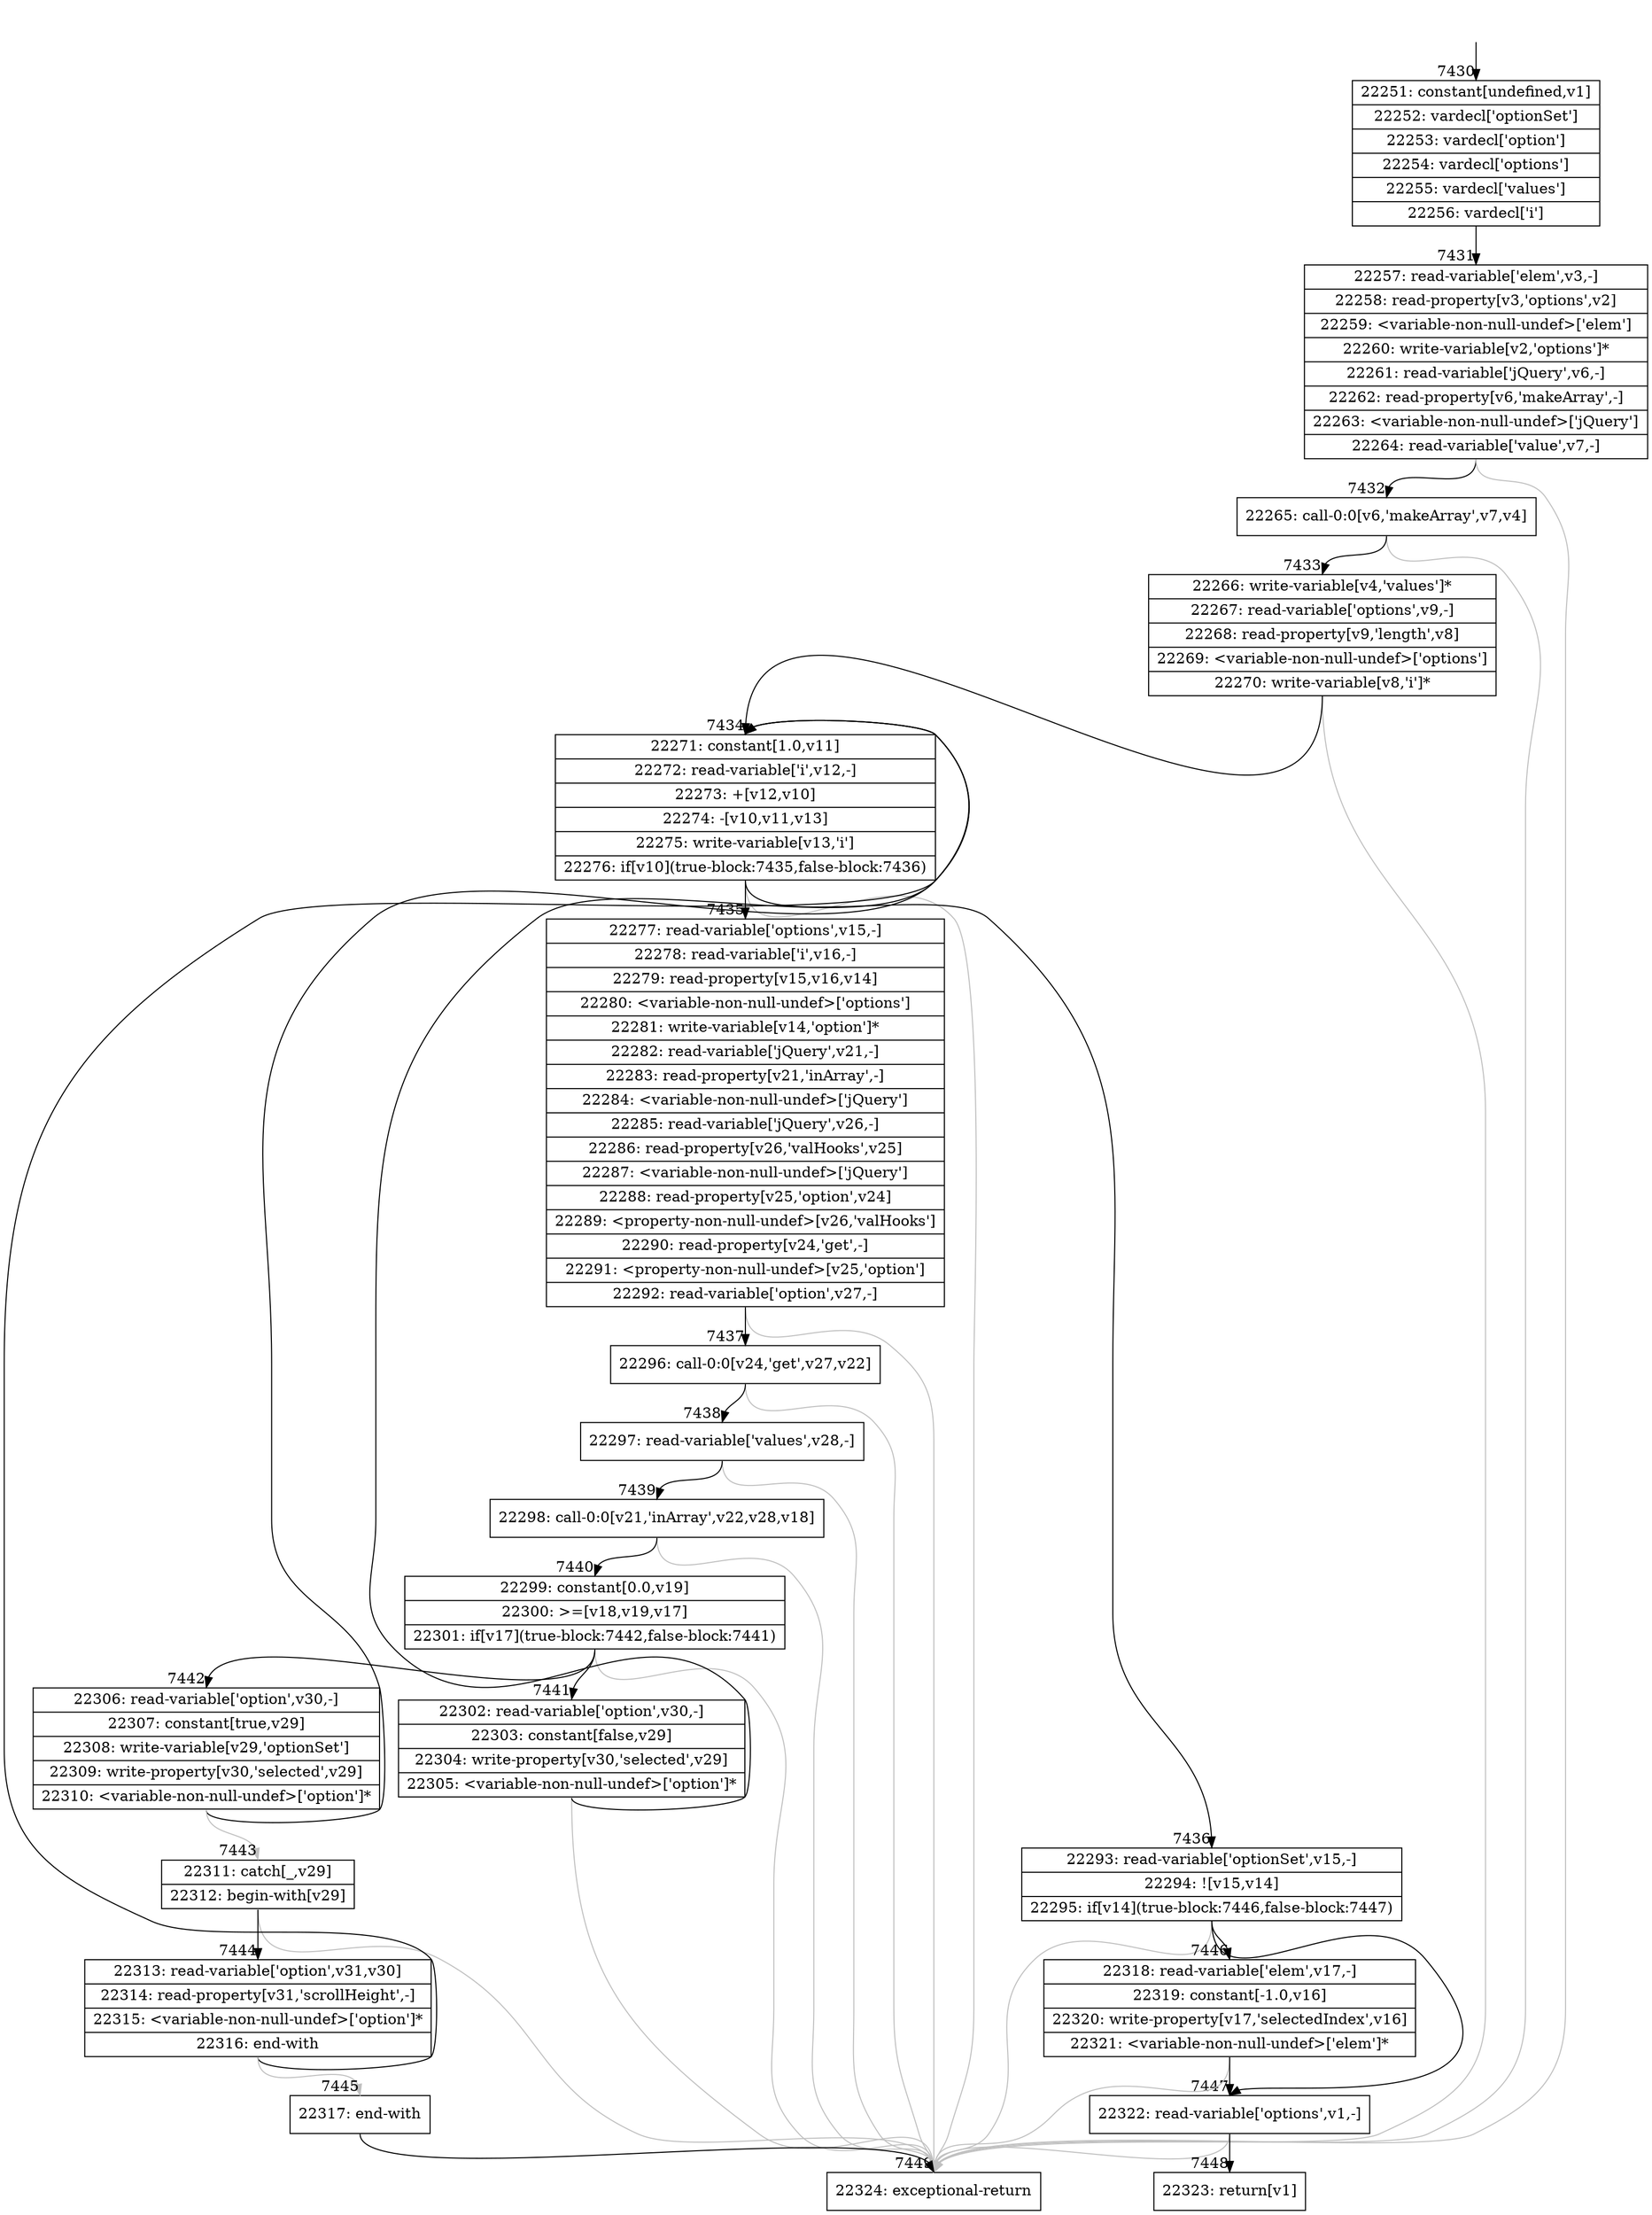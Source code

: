digraph {
rankdir="TD"
BB_entry455[shape=none,label=""];
BB_entry455 -> BB7430 [tailport=s, headport=n, headlabel="    7430"]
BB7430 [shape=record label="{22251: constant[undefined,v1]|22252: vardecl['optionSet']|22253: vardecl['option']|22254: vardecl['options']|22255: vardecl['values']|22256: vardecl['i']}" ] 
BB7430 -> BB7431 [tailport=s, headport=n, headlabel="      7431"]
BB7431 [shape=record label="{22257: read-variable['elem',v3,-]|22258: read-property[v3,'options',v2]|22259: \<variable-non-null-undef\>['elem']|22260: write-variable[v2,'options']*|22261: read-variable['jQuery',v6,-]|22262: read-property[v6,'makeArray',-]|22263: \<variable-non-null-undef\>['jQuery']|22264: read-variable['value',v7,-]}" ] 
BB7431 -> BB7432 [tailport=s, headport=n, headlabel="      7432"]
BB7431 -> BB7449 [tailport=s, headport=n, color=gray, headlabel="      7449"]
BB7432 [shape=record label="{22265: call-0:0[v6,'makeArray',v7,v4]}" ] 
BB7432 -> BB7433 [tailport=s, headport=n, headlabel="      7433"]
BB7432 -> BB7449 [tailport=s, headport=n, color=gray]
BB7433 [shape=record label="{22266: write-variable[v4,'values']*|22267: read-variable['options',v9,-]|22268: read-property[v9,'length',v8]|22269: \<variable-non-null-undef\>['options']|22270: write-variable[v8,'i']*}" ] 
BB7433 -> BB7434 [tailport=s, headport=n, headlabel="      7434"]
BB7433 -> BB7449 [tailport=s, headport=n, color=gray]
BB7434 [shape=record label="{22271: constant[1.0,v11]|22272: read-variable['i',v12,-]|22273: +[v12,v10]|22274: -[v10,v11,v13]|22275: write-variable[v13,'i']|22276: if[v10](true-block:7435,false-block:7436)}" ] 
BB7434 -> BB7435 [tailport=s, headport=n, headlabel="      7435"]
BB7434 -> BB7436 [tailport=s, headport=n, headlabel="      7436"]
BB7434 -> BB7449 [tailport=s, headport=n, color=gray]
BB7435 [shape=record label="{22277: read-variable['options',v15,-]|22278: read-variable['i',v16,-]|22279: read-property[v15,v16,v14]|22280: \<variable-non-null-undef\>['options']|22281: write-variable[v14,'option']*|22282: read-variable['jQuery',v21,-]|22283: read-property[v21,'inArray',-]|22284: \<variable-non-null-undef\>['jQuery']|22285: read-variable['jQuery',v26,-]|22286: read-property[v26,'valHooks',v25]|22287: \<variable-non-null-undef\>['jQuery']|22288: read-property[v25,'option',v24]|22289: \<property-non-null-undef\>[v26,'valHooks']|22290: read-property[v24,'get',-]|22291: \<property-non-null-undef\>[v25,'option']|22292: read-variable['option',v27,-]}" ] 
BB7435 -> BB7437 [tailport=s, headport=n, headlabel="      7437"]
BB7435 -> BB7449 [tailport=s, headport=n, color=gray]
BB7436 [shape=record label="{22293: read-variable['optionSet',v15,-]|22294: ![v15,v14]|22295: if[v14](true-block:7446,false-block:7447)}" ] 
BB7436 -> BB7446 [tailport=s, headport=n, headlabel="      7446"]
BB7436 -> BB7447 [tailport=s, headport=n, headlabel="      7447"]
BB7436 -> BB7449 [tailport=s, headport=n, color=gray]
BB7437 [shape=record label="{22296: call-0:0[v24,'get',v27,v22]}" ] 
BB7437 -> BB7438 [tailport=s, headport=n, headlabel="      7438"]
BB7437 -> BB7449 [tailport=s, headport=n, color=gray]
BB7438 [shape=record label="{22297: read-variable['values',v28,-]}" ] 
BB7438 -> BB7439 [tailport=s, headport=n, headlabel="      7439"]
BB7438 -> BB7449 [tailport=s, headport=n, color=gray]
BB7439 [shape=record label="{22298: call-0:0[v21,'inArray',v22,v28,v18]}" ] 
BB7439 -> BB7440 [tailport=s, headport=n, headlabel="      7440"]
BB7439 -> BB7449 [tailport=s, headport=n, color=gray]
BB7440 [shape=record label="{22299: constant[0.0,v19]|22300: \>=[v18,v19,v17]|22301: if[v17](true-block:7442,false-block:7441)}" ] 
BB7440 -> BB7442 [tailport=s, headport=n, headlabel="      7442"]
BB7440 -> BB7441 [tailport=s, headport=n, headlabel="      7441"]
BB7440 -> BB7449 [tailport=s, headport=n, color=gray]
BB7441 [shape=record label="{22302: read-variable['option',v30,-]|22303: constant[false,v29]|22304: write-property[v30,'selected',v29]|22305: \<variable-non-null-undef\>['option']*}" ] 
BB7441 -> BB7434 [tailport=s, headport=n]
BB7441 -> BB7449 [tailport=s, headport=n, color=gray]
BB7442 [shape=record label="{22306: read-variable['option',v30,-]|22307: constant[true,v29]|22308: write-variable[v29,'optionSet']|22309: write-property[v30,'selected',v29]|22310: \<variable-non-null-undef\>['option']*}" ] 
BB7442 -> BB7434 [tailport=s, headport=n]
BB7442 -> BB7443 [tailport=s, headport=n, color=gray, headlabel="      7443"]
BB7443 [shape=record label="{22311: catch[_,v29]|22312: begin-with[v29]}" ] 
BB7443 -> BB7444 [tailport=s, headport=n, headlabel="      7444"]
BB7443 -> BB7449 [tailport=s, headport=n, color=gray]
BB7444 [shape=record label="{22313: read-variable['option',v31,v30]|22314: read-property[v31,'scrollHeight',-]|22315: \<variable-non-null-undef\>['option']*|22316: end-with}" ] 
BB7444 -> BB7434 [tailport=s, headport=n]
BB7444 -> BB7445 [tailport=s, headport=n, color=gray, headlabel="      7445"]
BB7445 [shape=record label="{22317: end-with}" ] 
BB7445 -> BB7449 [tailport=s, headport=n]
BB7446 [shape=record label="{22318: read-variable['elem',v17,-]|22319: constant[-1.0,v16]|22320: write-property[v17,'selectedIndex',v16]|22321: \<variable-non-null-undef\>['elem']*}" ] 
BB7446 -> BB7447 [tailport=s, headport=n]
BB7446 -> BB7449 [tailport=s, headport=n, color=gray]
BB7447 [shape=record label="{22322: read-variable['options',v1,-]}" ] 
BB7447 -> BB7448 [tailport=s, headport=n, headlabel="      7448"]
BB7447 -> BB7449 [tailport=s, headport=n, color=gray]
BB7448 [shape=record label="{22323: return[v1]}" ] 
BB7449 [shape=record label="{22324: exceptional-return}" ] 
}
